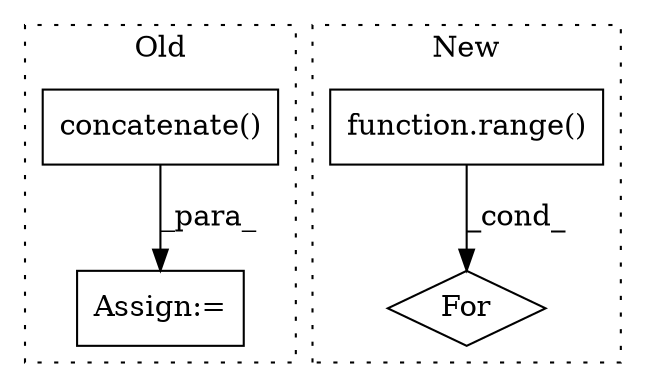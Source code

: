 digraph G {
subgraph cluster0 {
1 [label="concatenate()" a="75" s="21219,21240" l="15,9" shape="box"];
3 [label="Assign:=" a="68" s="21275" l="3" shape="box"];
label = "Old";
style="dotted";
}
subgraph cluster1 {
2 [label="function.range()" a="75" s="21066,21080" l="6,1" shape="box"];
4 [label="For" a="107" s="21057,21081" l="4,10" shape="diamond"];
label = "New";
style="dotted";
}
1 -> 3 [label="_para_"];
2 -> 4 [label="_cond_"];
}
